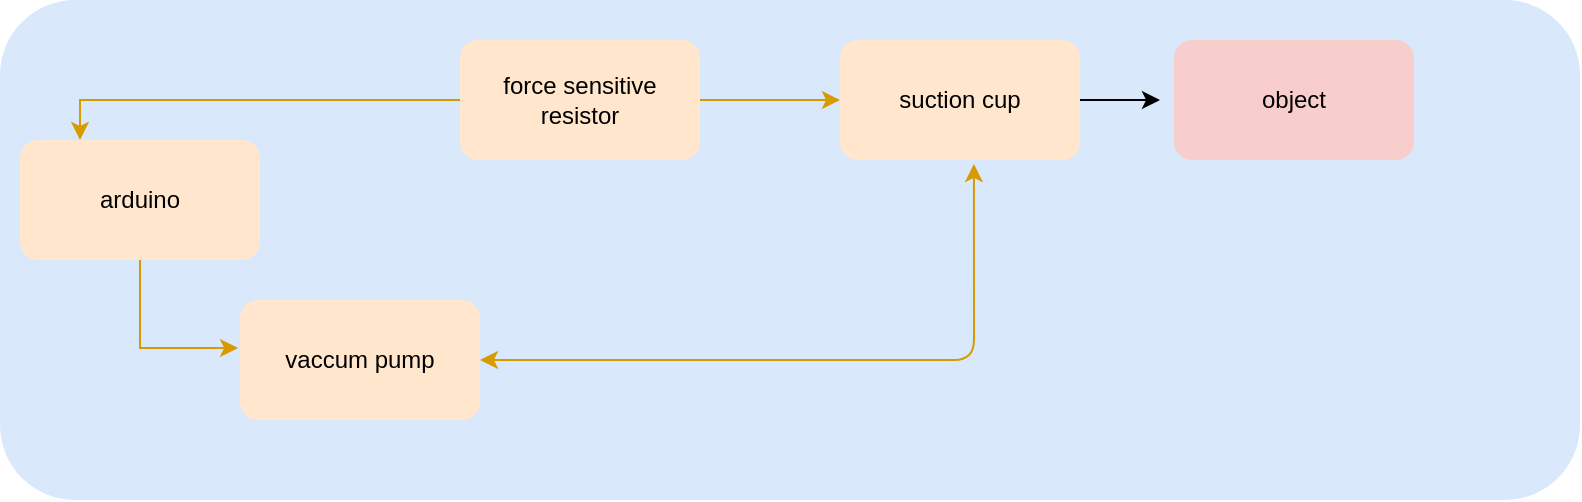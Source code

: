 <mxfile version="14.7.6" type="github">
  <diagram id="bLiZU0Ozwo3jOrpQRFPO" name="Page-1">
    <mxGraphModel dx="955" dy="581" grid="1" gridSize="10" guides="1" tooltips="1" connect="1" arrows="1" fold="1" page="1" pageScale="1" pageWidth="827" pageHeight="1169" math="0" shadow="0">
      <root>
        <mxCell id="0" />
        <mxCell id="1" parent="0" />
        <mxCell id="18TvuzkKJ4ovTSnOsV4t-14" value="" style="rounded=1;whiteSpace=wrap;html=1;fillColor=#dae8fc;strokeColor=none;" vertex="1" parent="1">
          <mxGeometry x="120" y="210" width="790" height="250" as="geometry" />
        </mxCell>
        <mxCell id="18TvuzkKJ4ovTSnOsV4t-2" style="edgeStyle=orthogonalEdgeStyle;rounded=0;orthogonalLoop=1;jettySize=auto;html=1;fillColor=#ffe6cc;strokeColor=#d79b00;" edge="1" parent="1" source="18TvuzkKJ4ovTSnOsV4t-1">
          <mxGeometry relative="1" as="geometry">
            <mxPoint x="540" y="260" as="targetPoint" />
          </mxGeometry>
        </mxCell>
        <mxCell id="18TvuzkKJ4ovTSnOsV4t-8" style="edgeStyle=orthogonalEdgeStyle;rounded=0;orthogonalLoop=1;jettySize=auto;html=1;entryX=0.25;entryY=0;entryDx=0;entryDy=0;fillColor=#ffe6cc;strokeColor=#d79b00;" edge="1" parent="1" source="18TvuzkKJ4ovTSnOsV4t-1" target="18TvuzkKJ4ovTSnOsV4t-4">
          <mxGeometry relative="1" as="geometry" />
        </mxCell>
        <mxCell id="18TvuzkKJ4ovTSnOsV4t-1" value="force sensitive resistor" style="rounded=1;whiteSpace=wrap;html=1;fillColor=#ffe6cc;strokeColor=none;" vertex="1" parent="1">
          <mxGeometry x="350" y="230" width="120" height="60" as="geometry" />
        </mxCell>
        <mxCell id="18TvuzkKJ4ovTSnOsV4t-10" style="edgeStyle=orthogonalEdgeStyle;rounded=0;orthogonalLoop=1;jettySize=auto;html=1;" edge="1" parent="1" source="18TvuzkKJ4ovTSnOsV4t-3">
          <mxGeometry relative="1" as="geometry">
            <mxPoint x="700" y="260" as="targetPoint" />
          </mxGeometry>
        </mxCell>
        <mxCell id="18TvuzkKJ4ovTSnOsV4t-3" value="suction cup" style="rounded=1;whiteSpace=wrap;html=1;fillColor=#ffe6cc;strokeColor=none;" vertex="1" parent="1">
          <mxGeometry x="540" y="230" width="120" height="60" as="geometry" />
        </mxCell>
        <mxCell id="18TvuzkKJ4ovTSnOsV4t-5" style="edgeStyle=orthogonalEdgeStyle;rounded=0;orthogonalLoop=1;jettySize=auto;html=1;entryX=-0.008;entryY=0.4;entryDx=0;entryDy=0;entryPerimeter=0;fillColor=#ffe6cc;strokeColor=#d79b00;" edge="1" parent="1" source="18TvuzkKJ4ovTSnOsV4t-4" target="18TvuzkKJ4ovTSnOsV4t-6">
          <mxGeometry relative="1" as="geometry">
            <mxPoint x="220" y="410" as="targetPoint" />
          </mxGeometry>
        </mxCell>
        <mxCell id="18TvuzkKJ4ovTSnOsV4t-4" value="arduino" style="rounded=1;whiteSpace=wrap;html=1;fillColor=#ffe6cc;strokeColor=none;" vertex="1" parent="1">
          <mxGeometry x="130" y="280" width="120" height="60" as="geometry" />
        </mxCell>
        <mxCell id="18TvuzkKJ4ovTSnOsV4t-6" value="vaccum pump" style="rounded=1;whiteSpace=wrap;html=1;fillColor=#ffe6cc;strokeColor=none;" vertex="1" parent="1">
          <mxGeometry x="240" y="360" width="120" height="60" as="geometry" />
        </mxCell>
        <mxCell id="18TvuzkKJ4ovTSnOsV4t-9" value="object" style="rounded=1;whiteSpace=wrap;html=1;fillColor=#f8cecc;strokeColor=none;" vertex="1" parent="1">
          <mxGeometry x="707" y="230" width="120" height="60" as="geometry" />
        </mxCell>
        <mxCell id="18TvuzkKJ4ovTSnOsV4t-12" value="" style="endArrow=classic;startArrow=classic;html=1;exitX=1;exitY=0.5;exitDx=0;exitDy=0;entryX=0.558;entryY=1.033;entryDx=0;entryDy=0;entryPerimeter=0;fillColor=#ffe6cc;strokeColor=#d79b00;" edge="1" parent="1" source="18TvuzkKJ4ovTSnOsV4t-6" target="18TvuzkKJ4ovTSnOsV4t-3">
          <mxGeometry width="50" height="50" relative="1" as="geometry">
            <mxPoint x="390" y="280" as="sourcePoint" />
            <mxPoint x="610" y="300" as="targetPoint" />
            <Array as="points">
              <mxPoint x="607" y="390" />
            </Array>
          </mxGeometry>
        </mxCell>
      </root>
    </mxGraphModel>
  </diagram>
</mxfile>
